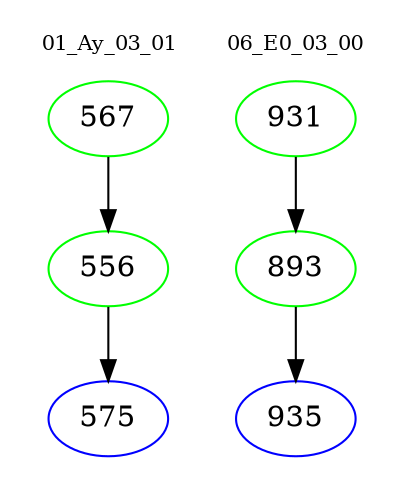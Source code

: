 digraph{
subgraph cluster_0 {
color = white
label = "01_Ay_03_01";
fontsize=10;
T0_567 [label="567", color="green"]
T0_567 -> T0_556 [color="black"]
T0_556 [label="556", color="green"]
T0_556 -> T0_575 [color="black"]
T0_575 [label="575", color="blue"]
}
subgraph cluster_1 {
color = white
label = "06_E0_03_00";
fontsize=10;
T1_931 [label="931", color="green"]
T1_931 -> T1_893 [color="black"]
T1_893 [label="893", color="green"]
T1_893 -> T1_935 [color="black"]
T1_935 [label="935", color="blue"]
}
}
